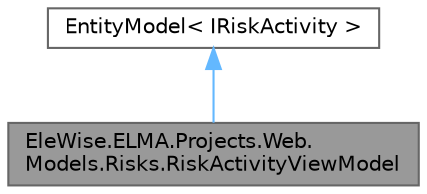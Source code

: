 digraph "EleWise.ELMA.Projects.Web.Models.Risks.RiskActivityViewModel"
{
 // LATEX_PDF_SIZE
  bgcolor="transparent";
  edge [fontname=Helvetica,fontsize=10,labelfontname=Helvetica,labelfontsize=10];
  node [fontname=Helvetica,fontsize=10,shape=box,height=0.2,width=0.4];
  Node1 [id="Node000001",label="EleWise.ELMA.Projects.Web.\lModels.Risks.RiskActivityViewModel",height=0.2,width=0.4,color="gray40", fillcolor="grey60", style="filled", fontcolor="black",tooltip="Модель отображения мероприятия по риску"];
  Node2 -> Node1 [id="edge1_Node000001_Node000002",dir="back",color="steelblue1",style="solid",tooltip=" "];
  Node2 [id="Node000002",label="EntityModel\< IRiskActivity \>",height=0.2,width=0.4,color="gray40", fillcolor="white", style="filled",tooltip=" "];
}
